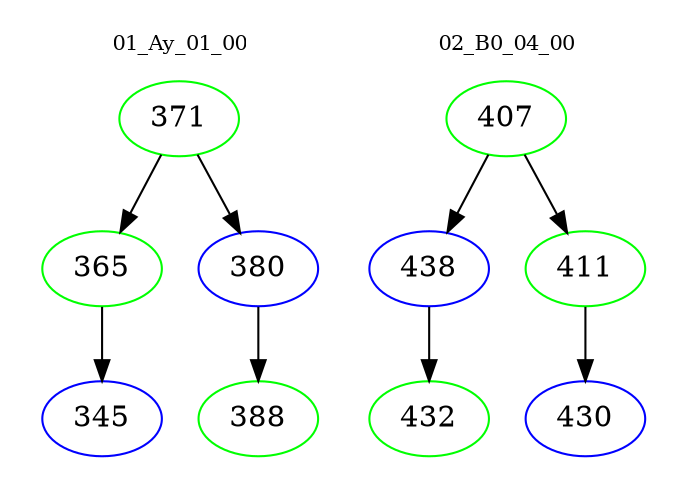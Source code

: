 digraph{
subgraph cluster_0 {
color = white
label = "01_Ay_01_00";
fontsize=10;
T0_371 [label="371", color="green"]
T0_371 -> T0_365 [color="black"]
T0_365 [label="365", color="green"]
T0_365 -> T0_345 [color="black"]
T0_345 [label="345", color="blue"]
T0_371 -> T0_380 [color="black"]
T0_380 [label="380", color="blue"]
T0_380 -> T0_388 [color="black"]
T0_388 [label="388", color="green"]
}
subgraph cluster_1 {
color = white
label = "02_B0_04_00";
fontsize=10;
T1_407 [label="407", color="green"]
T1_407 -> T1_438 [color="black"]
T1_438 [label="438", color="blue"]
T1_438 -> T1_432 [color="black"]
T1_432 [label="432", color="green"]
T1_407 -> T1_411 [color="black"]
T1_411 [label="411", color="green"]
T1_411 -> T1_430 [color="black"]
T1_430 [label="430", color="blue"]
}
}
